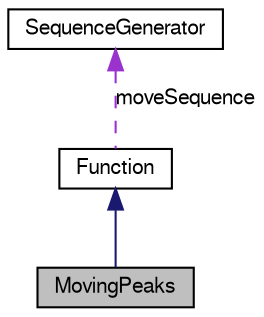 digraph G
{
  bgcolor="transparent";
  edge [fontname="FreeSans",fontsize=10,labelfontname="FreeSans",labelfontsize=10];
  node [fontname="FreeSans",fontsize=10,shape=record];
  Node1 [label="MovingPeaks",height=0.2,width=0.4,color="black", fillcolor="grey75", style="filled" fontcolor="black"];
  Node2 -> Node1 [dir=back,color="midnightblue",fontsize=10,style="solid"];
  Node2 [label="Function",height=0.2,width=0.4,color="black",URL="$classFunction.html",tooltip="The optimized function."];
  Node3 -> Node2 [dir=back,color="darkorchid3",fontsize=10,style="dashed",label="moveSequence"];
  Node3 [label="SequenceGenerator",height=0.2,width=0.4,color="black",URL="$classSequenceGenerator.html",tooltip="Generate a reproducable sequence."];
}
